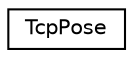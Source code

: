 digraph "Graphical Class Hierarchy"
{
  edge [fontname="Helvetica",fontsize="10",labelfontname="Helvetica",labelfontsize="10"];
  node [fontname="Helvetica",fontsize="10",shape=record];
  rankdir="LR";
  Node1 [label="TcpPose",height=0.2,width=0.4,color="black", fillcolor="white", style="filled",URL="$structTcpPose.html",tooltip="Data type to represent robot arm&#39;s end-effector pose in 3D cartesian space. "];
}
